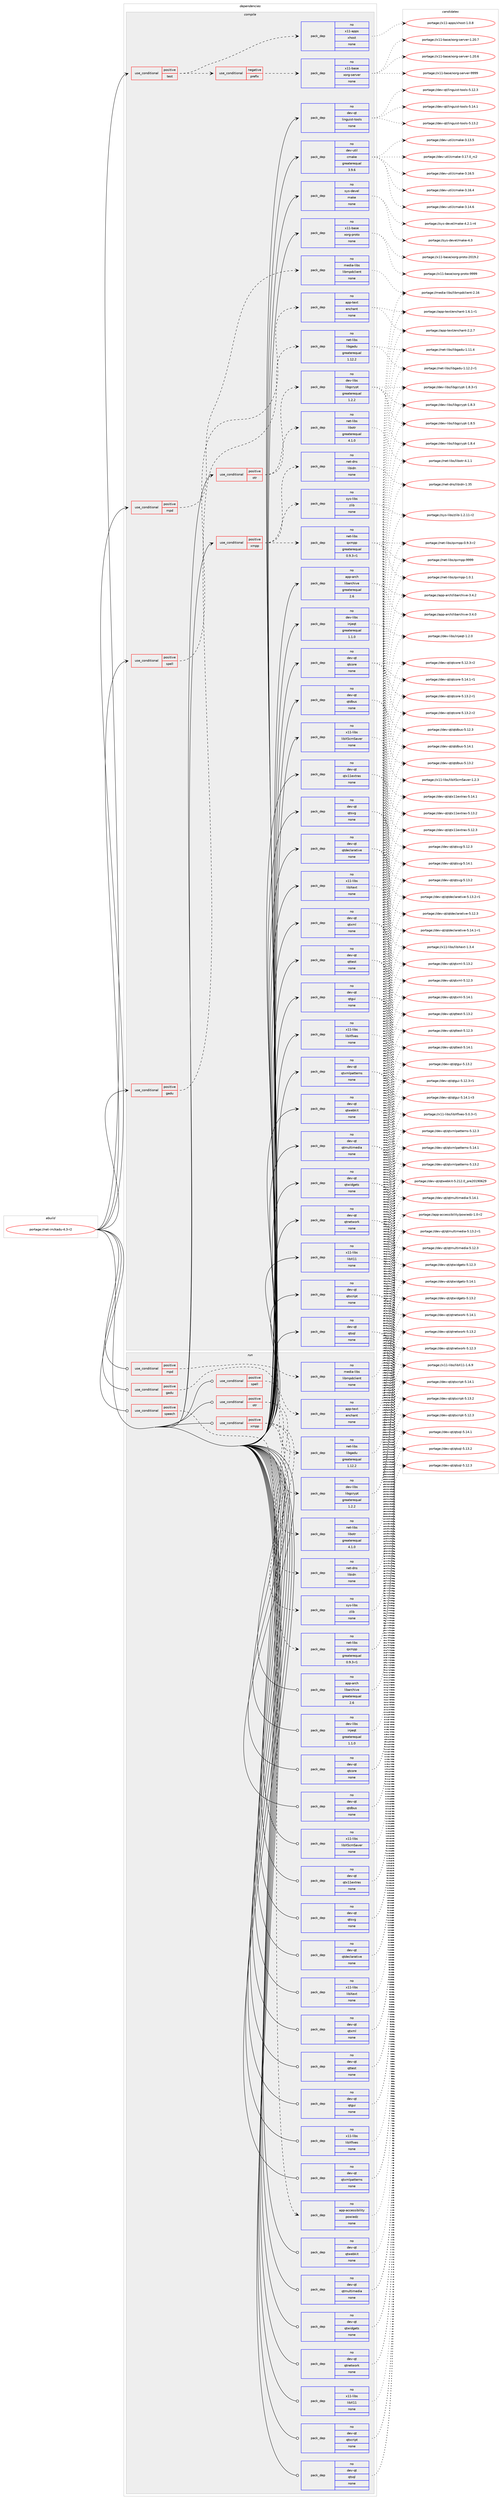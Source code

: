 digraph prolog {

# *************
# Graph options
# *************

newrank=true;
concentrate=true;
compound=true;
graph [rankdir=LR,fontname=Helvetica,fontsize=10,ranksep=1.5];#, ranksep=2.5, nodesep=0.2];
edge  [arrowhead=vee];
node  [fontname=Helvetica,fontsize=10];

# **********
# The ebuild
# **********

subgraph cluster_leftcol {
color=gray;
rank=same;
label=<<i>ebuild</i>>;
id [label="portage://net-im/kadu-4.3-r2", color=red, width=4, href="../net-im/kadu-4.3-r2.svg"];
}

# ****************
# The dependencies
# ****************

subgraph cluster_midcol {
color=gray;
label=<<i>dependencies</i>>;
subgraph cluster_compile {
fillcolor="#eeeeee";
style=filled;
label=<<i>compile</i>>;
subgraph cond12630 {
dependency62796 [label=<<TABLE BORDER="0" CELLBORDER="1" CELLSPACING="0" CELLPADDING="4"><TR><TD ROWSPAN="3" CELLPADDING="10">use_conditional</TD></TR><TR><TD>positive</TD></TR><TR><TD>gadu</TD></TR></TABLE>>, shape=none, color=red];
subgraph pack48950 {
dependency62797 [label=<<TABLE BORDER="0" CELLBORDER="1" CELLSPACING="0" CELLPADDING="4" WIDTH="220"><TR><TD ROWSPAN="6" CELLPADDING="30">pack_dep</TD></TR><TR><TD WIDTH="110">no</TD></TR><TR><TD>net-libs</TD></TR><TR><TD>libgadu</TD></TR><TR><TD>greaterequal</TD></TR><TR><TD>1.12.2</TD></TR></TABLE>>, shape=none, color=blue];
}
dependency62796:e -> dependency62797:w [weight=20,style="dashed",arrowhead="vee"];
}
id:e -> dependency62796:w [weight=20,style="solid",arrowhead="vee"];
subgraph cond12631 {
dependency62798 [label=<<TABLE BORDER="0" CELLBORDER="1" CELLSPACING="0" CELLPADDING="4"><TR><TD ROWSPAN="3" CELLPADDING="10">use_conditional</TD></TR><TR><TD>positive</TD></TR><TR><TD>mpd</TD></TR></TABLE>>, shape=none, color=red];
subgraph pack48951 {
dependency62799 [label=<<TABLE BORDER="0" CELLBORDER="1" CELLSPACING="0" CELLPADDING="4" WIDTH="220"><TR><TD ROWSPAN="6" CELLPADDING="30">pack_dep</TD></TR><TR><TD WIDTH="110">no</TD></TR><TR><TD>media-libs</TD></TR><TR><TD>libmpdclient</TD></TR><TR><TD>none</TD></TR><TR><TD></TD></TR></TABLE>>, shape=none, color=blue];
}
dependency62798:e -> dependency62799:w [weight=20,style="dashed",arrowhead="vee"];
}
id:e -> dependency62798:w [weight=20,style="solid",arrowhead="vee"];
subgraph cond12632 {
dependency62800 [label=<<TABLE BORDER="0" CELLBORDER="1" CELLSPACING="0" CELLPADDING="4"><TR><TD ROWSPAN="3" CELLPADDING="10">use_conditional</TD></TR><TR><TD>positive</TD></TR><TR><TD>otr</TD></TR></TABLE>>, shape=none, color=red];
subgraph pack48952 {
dependency62801 [label=<<TABLE BORDER="0" CELLBORDER="1" CELLSPACING="0" CELLPADDING="4" WIDTH="220"><TR><TD ROWSPAN="6" CELLPADDING="30">pack_dep</TD></TR><TR><TD WIDTH="110">no</TD></TR><TR><TD>dev-libs</TD></TR><TR><TD>libgcrypt</TD></TR><TR><TD>greaterequal</TD></TR><TR><TD>1.2.2</TD></TR></TABLE>>, shape=none, color=blue];
}
dependency62800:e -> dependency62801:w [weight=20,style="dashed",arrowhead="vee"];
subgraph pack48953 {
dependency62802 [label=<<TABLE BORDER="0" CELLBORDER="1" CELLSPACING="0" CELLPADDING="4" WIDTH="220"><TR><TD ROWSPAN="6" CELLPADDING="30">pack_dep</TD></TR><TR><TD WIDTH="110">no</TD></TR><TR><TD>net-libs</TD></TR><TR><TD>libotr</TD></TR><TR><TD>greaterequal</TD></TR><TR><TD>4.1.0</TD></TR></TABLE>>, shape=none, color=blue];
}
dependency62800:e -> dependency62802:w [weight=20,style="dashed",arrowhead="vee"];
}
id:e -> dependency62800:w [weight=20,style="solid",arrowhead="vee"];
subgraph cond12633 {
dependency62803 [label=<<TABLE BORDER="0" CELLBORDER="1" CELLSPACING="0" CELLPADDING="4"><TR><TD ROWSPAN="3" CELLPADDING="10">use_conditional</TD></TR><TR><TD>positive</TD></TR><TR><TD>spell</TD></TR></TABLE>>, shape=none, color=red];
subgraph pack48954 {
dependency62804 [label=<<TABLE BORDER="0" CELLBORDER="1" CELLSPACING="0" CELLPADDING="4" WIDTH="220"><TR><TD ROWSPAN="6" CELLPADDING="30">pack_dep</TD></TR><TR><TD WIDTH="110">no</TD></TR><TR><TD>app-text</TD></TR><TR><TD>enchant</TD></TR><TR><TD>none</TD></TR><TR><TD></TD></TR></TABLE>>, shape=none, color=blue];
}
dependency62803:e -> dependency62804:w [weight=20,style="dashed",arrowhead="vee"];
}
id:e -> dependency62803:w [weight=20,style="solid",arrowhead="vee"];
subgraph cond12634 {
dependency62805 [label=<<TABLE BORDER="0" CELLBORDER="1" CELLSPACING="0" CELLPADDING="4"><TR><TD ROWSPAN="3" CELLPADDING="10">use_conditional</TD></TR><TR><TD>positive</TD></TR><TR><TD>test</TD></TR></TABLE>>, shape=none, color=red];
subgraph cond12635 {
dependency62806 [label=<<TABLE BORDER="0" CELLBORDER="1" CELLSPACING="0" CELLPADDING="4"><TR><TD ROWSPAN="3" CELLPADDING="10">use_conditional</TD></TR><TR><TD>negative</TD></TR><TR><TD>prefix</TD></TR></TABLE>>, shape=none, color=red];
subgraph pack48955 {
dependency62807 [label=<<TABLE BORDER="0" CELLBORDER="1" CELLSPACING="0" CELLPADDING="4" WIDTH="220"><TR><TD ROWSPAN="6" CELLPADDING="30">pack_dep</TD></TR><TR><TD WIDTH="110">no</TD></TR><TR><TD>x11-base</TD></TR><TR><TD>xorg-server</TD></TR><TR><TD>none</TD></TR><TR><TD></TD></TR></TABLE>>, shape=none, color=blue];
}
dependency62806:e -> dependency62807:w [weight=20,style="dashed",arrowhead="vee"];
}
dependency62805:e -> dependency62806:w [weight=20,style="dashed",arrowhead="vee"];
subgraph pack48956 {
dependency62808 [label=<<TABLE BORDER="0" CELLBORDER="1" CELLSPACING="0" CELLPADDING="4" WIDTH="220"><TR><TD ROWSPAN="6" CELLPADDING="30">pack_dep</TD></TR><TR><TD WIDTH="110">no</TD></TR><TR><TD>x11-apps</TD></TR><TR><TD>xhost</TD></TR><TR><TD>none</TD></TR><TR><TD></TD></TR></TABLE>>, shape=none, color=blue];
}
dependency62805:e -> dependency62808:w [weight=20,style="dashed",arrowhead="vee"];
}
id:e -> dependency62805:w [weight=20,style="solid",arrowhead="vee"];
subgraph cond12636 {
dependency62809 [label=<<TABLE BORDER="0" CELLBORDER="1" CELLSPACING="0" CELLPADDING="4"><TR><TD ROWSPAN="3" CELLPADDING="10">use_conditional</TD></TR><TR><TD>positive</TD></TR><TR><TD>xmpp</TD></TR></TABLE>>, shape=none, color=red];
subgraph pack48957 {
dependency62810 [label=<<TABLE BORDER="0" CELLBORDER="1" CELLSPACING="0" CELLPADDING="4" WIDTH="220"><TR><TD ROWSPAN="6" CELLPADDING="30">pack_dep</TD></TR><TR><TD WIDTH="110">no</TD></TR><TR><TD>net-dns</TD></TR><TR><TD>libidn</TD></TR><TR><TD>none</TD></TR><TR><TD></TD></TR></TABLE>>, shape=none, color=blue];
}
dependency62809:e -> dependency62810:w [weight=20,style="dashed",arrowhead="vee"];
subgraph pack48958 {
dependency62811 [label=<<TABLE BORDER="0" CELLBORDER="1" CELLSPACING="0" CELLPADDING="4" WIDTH="220"><TR><TD ROWSPAN="6" CELLPADDING="30">pack_dep</TD></TR><TR><TD WIDTH="110">no</TD></TR><TR><TD>net-libs</TD></TR><TR><TD>qxmpp</TD></TR><TR><TD>greaterequal</TD></TR><TR><TD>0.9.3-r1</TD></TR></TABLE>>, shape=none, color=blue];
}
dependency62809:e -> dependency62811:w [weight=20,style="dashed",arrowhead="vee"];
subgraph pack48959 {
dependency62812 [label=<<TABLE BORDER="0" CELLBORDER="1" CELLSPACING="0" CELLPADDING="4" WIDTH="220"><TR><TD ROWSPAN="6" CELLPADDING="30">pack_dep</TD></TR><TR><TD WIDTH="110">no</TD></TR><TR><TD>sys-libs</TD></TR><TR><TD>zlib</TD></TR><TR><TD>none</TD></TR><TR><TD></TD></TR></TABLE>>, shape=none, color=blue];
}
dependency62809:e -> dependency62812:w [weight=20,style="dashed",arrowhead="vee"];
}
id:e -> dependency62809:w [weight=20,style="solid",arrowhead="vee"];
subgraph pack48960 {
dependency62813 [label=<<TABLE BORDER="0" CELLBORDER="1" CELLSPACING="0" CELLPADDING="4" WIDTH="220"><TR><TD ROWSPAN="6" CELLPADDING="30">pack_dep</TD></TR><TR><TD WIDTH="110">no</TD></TR><TR><TD>app-arch</TD></TR><TR><TD>libarchive</TD></TR><TR><TD>greaterequal</TD></TR><TR><TD>2.6</TD></TR></TABLE>>, shape=none, color=blue];
}
id:e -> dependency62813:w [weight=20,style="solid",arrowhead="vee"];
subgraph pack48961 {
dependency62814 [label=<<TABLE BORDER="0" CELLBORDER="1" CELLSPACING="0" CELLPADDING="4" WIDTH="220"><TR><TD ROWSPAN="6" CELLPADDING="30">pack_dep</TD></TR><TR><TD WIDTH="110">no</TD></TR><TR><TD>dev-libs</TD></TR><TR><TD>injeqt</TD></TR><TR><TD>greaterequal</TD></TR><TR><TD>1.1.0</TD></TR></TABLE>>, shape=none, color=blue];
}
id:e -> dependency62814:w [weight=20,style="solid",arrowhead="vee"];
subgraph pack48962 {
dependency62815 [label=<<TABLE BORDER="0" CELLBORDER="1" CELLSPACING="0" CELLPADDING="4" WIDTH="220"><TR><TD ROWSPAN="6" CELLPADDING="30">pack_dep</TD></TR><TR><TD WIDTH="110">no</TD></TR><TR><TD>dev-qt</TD></TR><TR><TD>linguist-tools</TD></TR><TR><TD>none</TD></TR><TR><TD></TD></TR></TABLE>>, shape=none, color=blue];
}
id:e -> dependency62815:w [weight=20,style="solid",arrowhead="vee"];
subgraph pack48963 {
dependency62816 [label=<<TABLE BORDER="0" CELLBORDER="1" CELLSPACING="0" CELLPADDING="4" WIDTH="220"><TR><TD ROWSPAN="6" CELLPADDING="30">pack_dep</TD></TR><TR><TD WIDTH="110">no</TD></TR><TR><TD>dev-qt</TD></TR><TR><TD>qtcore</TD></TR><TR><TD>none</TD></TR><TR><TD></TD></TR></TABLE>>, shape=none, color=blue];
}
id:e -> dependency62816:w [weight=20,style="solid",arrowhead="vee"];
subgraph pack48964 {
dependency62817 [label=<<TABLE BORDER="0" CELLBORDER="1" CELLSPACING="0" CELLPADDING="4" WIDTH="220"><TR><TD ROWSPAN="6" CELLPADDING="30">pack_dep</TD></TR><TR><TD WIDTH="110">no</TD></TR><TR><TD>dev-qt</TD></TR><TR><TD>qtdbus</TD></TR><TR><TD>none</TD></TR><TR><TD></TD></TR></TABLE>>, shape=none, color=blue];
}
id:e -> dependency62817:w [weight=20,style="solid",arrowhead="vee"];
subgraph pack48965 {
dependency62818 [label=<<TABLE BORDER="0" CELLBORDER="1" CELLSPACING="0" CELLPADDING="4" WIDTH="220"><TR><TD ROWSPAN="6" CELLPADDING="30">pack_dep</TD></TR><TR><TD WIDTH="110">no</TD></TR><TR><TD>dev-qt</TD></TR><TR><TD>qtdeclarative</TD></TR><TR><TD>none</TD></TR><TR><TD></TD></TR></TABLE>>, shape=none, color=blue];
}
id:e -> dependency62818:w [weight=20,style="solid",arrowhead="vee"];
subgraph pack48966 {
dependency62819 [label=<<TABLE BORDER="0" CELLBORDER="1" CELLSPACING="0" CELLPADDING="4" WIDTH="220"><TR><TD ROWSPAN="6" CELLPADDING="30">pack_dep</TD></TR><TR><TD WIDTH="110">no</TD></TR><TR><TD>dev-qt</TD></TR><TR><TD>qtgui</TD></TR><TR><TD>none</TD></TR><TR><TD></TD></TR></TABLE>>, shape=none, color=blue];
}
id:e -> dependency62819:w [weight=20,style="solid",arrowhead="vee"];
subgraph pack48967 {
dependency62820 [label=<<TABLE BORDER="0" CELLBORDER="1" CELLSPACING="0" CELLPADDING="4" WIDTH="220"><TR><TD ROWSPAN="6" CELLPADDING="30">pack_dep</TD></TR><TR><TD WIDTH="110">no</TD></TR><TR><TD>dev-qt</TD></TR><TR><TD>qtmultimedia</TD></TR><TR><TD>none</TD></TR><TR><TD></TD></TR></TABLE>>, shape=none, color=blue];
}
id:e -> dependency62820:w [weight=20,style="solid",arrowhead="vee"];
subgraph pack48968 {
dependency62821 [label=<<TABLE BORDER="0" CELLBORDER="1" CELLSPACING="0" CELLPADDING="4" WIDTH="220"><TR><TD ROWSPAN="6" CELLPADDING="30">pack_dep</TD></TR><TR><TD WIDTH="110">no</TD></TR><TR><TD>dev-qt</TD></TR><TR><TD>qtnetwork</TD></TR><TR><TD>none</TD></TR><TR><TD></TD></TR></TABLE>>, shape=none, color=blue];
}
id:e -> dependency62821:w [weight=20,style="solid",arrowhead="vee"];
subgraph pack48969 {
dependency62822 [label=<<TABLE BORDER="0" CELLBORDER="1" CELLSPACING="0" CELLPADDING="4" WIDTH="220"><TR><TD ROWSPAN="6" CELLPADDING="30">pack_dep</TD></TR><TR><TD WIDTH="110">no</TD></TR><TR><TD>dev-qt</TD></TR><TR><TD>qtscript</TD></TR><TR><TD>none</TD></TR><TR><TD></TD></TR></TABLE>>, shape=none, color=blue];
}
id:e -> dependency62822:w [weight=20,style="solid",arrowhead="vee"];
subgraph pack48970 {
dependency62823 [label=<<TABLE BORDER="0" CELLBORDER="1" CELLSPACING="0" CELLPADDING="4" WIDTH="220"><TR><TD ROWSPAN="6" CELLPADDING="30">pack_dep</TD></TR><TR><TD WIDTH="110">no</TD></TR><TR><TD>dev-qt</TD></TR><TR><TD>qtsql</TD></TR><TR><TD>none</TD></TR><TR><TD></TD></TR></TABLE>>, shape=none, color=blue];
}
id:e -> dependency62823:w [weight=20,style="solid",arrowhead="vee"];
subgraph pack48971 {
dependency62824 [label=<<TABLE BORDER="0" CELLBORDER="1" CELLSPACING="0" CELLPADDING="4" WIDTH="220"><TR><TD ROWSPAN="6" CELLPADDING="30">pack_dep</TD></TR><TR><TD WIDTH="110">no</TD></TR><TR><TD>dev-qt</TD></TR><TR><TD>qtsvg</TD></TR><TR><TD>none</TD></TR><TR><TD></TD></TR></TABLE>>, shape=none, color=blue];
}
id:e -> dependency62824:w [weight=20,style="solid",arrowhead="vee"];
subgraph pack48972 {
dependency62825 [label=<<TABLE BORDER="0" CELLBORDER="1" CELLSPACING="0" CELLPADDING="4" WIDTH="220"><TR><TD ROWSPAN="6" CELLPADDING="30">pack_dep</TD></TR><TR><TD WIDTH="110">no</TD></TR><TR><TD>dev-qt</TD></TR><TR><TD>qttest</TD></TR><TR><TD>none</TD></TR><TR><TD></TD></TR></TABLE>>, shape=none, color=blue];
}
id:e -> dependency62825:w [weight=20,style="solid",arrowhead="vee"];
subgraph pack48973 {
dependency62826 [label=<<TABLE BORDER="0" CELLBORDER="1" CELLSPACING="0" CELLPADDING="4" WIDTH="220"><TR><TD ROWSPAN="6" CELLPADDING="30">pack_dep</TD></TR><TR><TD WIDTH="110">no</TD></TR><TR><TD>dev-qt</TD></TR><TR><TD>qtwebkit</TD></TR><TR><TD>none</TD></TR><TR><TD></TD></TR></TABLE>>, shape=none, color=blue];
}
id:e -> dependency62826:w [weight=20,style="solid",arrowhead="vee"];
subgraph pack48974 {
dependency62827 [label=<<TABLE BORDER="0" CELLBORDER="1" CELLSPACING="0" CELLPADDING="4" WIDTH="220"><TR><TD ROWSPAN="6" CELLPADDING="30">pack_dep</TD></TR><TR><TD WIDTH="110">no</TD></TR><TR><TD>dev-qt</TD></TR><TR><TD>qtwidgets</TD></TR><TR><TD>none</TD></TR><TR><TD></TD></TR></TABLE>>, shape=none, color=blue];
}
id:e -> dependency62827:w [weight=20,style="solid",arrowhead="vee"];
subgraph pack48975 {
dependency62828 [label=<<TABLE BORDER="0" CELLBORDER="1" CELLSPACING="0" CELLPADDING="4" WIDTH="220"><TR><TD ROWSPAN="6" CELLPADDING="30">pack_dep</TD></TR><TR><TD WIDTH="110">no</TD></TR><TR><TD>dev-qt</TD></TR><TR><TD>qtx11extras</TD></TR><TR><TD>none</TD></TR><TR><TD></TD></TR></TABLE>>, shape=none, color=blue];
}
id:e -> dependency62828:w [weight=20,style="solid",arrowhead="vee"];
subgraph pack48976 {
dependency62829 [label=<<TABLE BORDER="0" CELLBORDER="1" CELLSPACING="0" CELLPADDING="4" WIDTH="220"><TR><TD ROWSPAN="6" CELLPADDING="30">pack_dep</TD></TR><TR><TD WIDTH="110">no</TD></TR><TR><TD>dev-qt</TD></TR><TR><TD>qtxml</TD></TR><TR><TD>none</TD></TR><TR><TD></TD></TR></TABLE>>, shape=none, color=blue];
}
id:e -> dependency62829:w [weight=20,style="solid",arrowhead="vee"];
subgraph pack48977 {
dependency62830 [label=<<TABLE BORDER="0" CELLBORDER="1" CELLSPACING="0" CELLPADDING="4" WIDTH="220"><TR><TD ROWSPAN="6" CELLPADDING="30">pack_dep</TD></TR><TR><TD WIDTH="110">no</TD></TR><TR><TD>dev-qt</TD></TR><TR><TD>qtxmlpatterns</TD></TR><TR><TD>none</TD></TR><TR><TD></TD></TR></TABLE>>, shape=none, color=blue];
}
id:e -> dependency62830:w [weight=20,style="solid",arrowhead="vee"];
subgraph pack48978 {
dependency62831 [label=<<TABLE BORDER="0" CELLBORDER="1" CELLSPACING="0" CELLPADDING="4" WIDTH="220"><TR><TD ROWSPAN="6" CELLPADDING="30">pack_dep</TD></TR><TR><TD WIDTH="110">no</TD></TR><TR><TD>dev-util</TD></TR><TR><TD>cmake</TD></TR><TR><TD>greaterequal</TD></TR><TR><TD>3.9.6</TD></TR></TABLE>>, shape=none, color=blue];
}
id:e -> dependency62831:w [weight=20,style="solid",arrowhead="vee"];
subgraph pack48979 {
dependency62832 [label=<<TABLE BORDER="0" CELLBORDER="1" CELLSPACING="0" CELLPADDING="4" WIDTH="220"><TR><TD ROWSPAN="6" CELLPADDING="30">pack_dep</TD></TR><TR><TD WIDTH="110">no</TD></TR><TR><TD>sys-devel</TD></TR><TR><TD>make</TD></TR><TR><TD>none</TD></TR><TR><TD></TD></TR></TABLE>>, shape=none, color=blue];
}
id:e -> dependency62832:w [weight=20,style="solid",arrowhead="vee"];
subgraph pack48980 {
dependency62833 [label=<<TABLE BORDER="0" CELLBORDER="1" CELLSPACING="0" CELLPADDING="4" WIDTH="220"><TR><TD ROWSPAN="6" CELLPADDING="30">pack_dep</TD></TR><TR><TD WIDTH="110">no</TD></TR><TR><TD>x11-base</TD></TR><TR><TD>xorg-proto</TD></TR><TR><TD>none</TD></TR><TR><TD></TD></TR></TABLE>>, shape=none, color=blue];
}
id:e -> dependency62833:w [weight=20,style="solid",arrowhead="vee"];
subgraph pack48981 {
dependency62834 [label=<<TABLE BORDER="0" CELLBORDER="1" CELLSPACING="0" CELLPADDING="4" WIDTH="220"><TR><TD ROWSPAN="6" CELLPADDING="30">pack_dep</TD></TR><TR><TD WIDTH="110">no</TD></TR><TR><TD>x11-libs</TD></TR><TR><TD>libX11</TD></TR><TR><TD>none</TD></TR><TR><TD></TD></TR></TABLE>>, shape=none, color=blue];
}
id:e -> dependency62834:w [weight=20,style="solid",arrowhead="vee"];
subgraph pack48982 {
dependency62835 [label=<<TABLE BORDER="0" CELLBORDER="1" CELLSPACING="0" CELLPADDING="4" WIDTH="220"><TR><TD ROWSPAN="6" CELLPADDING="30">pack_dep</TD></TR><TR><TD WIDTH="110">no</TD></TR><TR><TD>x11-libs</TD></TR><TR><TD>libXScrnSaver</TD></TR><TR><TD>none</TD></TR><TR><TD></TD></TR></TABLE>>, shape=none, color=blue];
}
id:e -> dependency62835:w [weight=20,style="solid",arrowhead="vee"];
subgraph pack48983 {
dependency62836 [label=<<TABLE BORDER="0" CELLBORDER="1" CELLSPACING="0" CELLPADDING="4" WIDTH="220"><TR><TD ROWSPAN="6" CELLPADDING="30">pack_dep</TD></TR><TR><TD WIDTH="110">no</TD></TR><TR><TD>x11-libs</TD></TR><TR><TD>libXext</TD></TR><TR><TD>none</TD></TR><TR><TD></TD></TR></TABLE>>, shape=none, color=blue];
}
id:e -> dependency62836:w [weight=20,style="solid",arrowhead="vee"];
subgraph pack48984 {
dependency62837 [label=<<TABLE BORDER="0" CELLBORDER="1" CELLSPACING="0" CELLPADDING="4" WIDTH="220"><TR><TD ROWSPAN="6" CELLPADDING="30">pack_dep</TD></TR><TR><TD WIDTH="110">no</TD></TR><TR><TD>x11-libs</TD></TR><TR><TD>libXfixes</TD></TR><TR><TD>none</TD></TR><TR><TD></TD></TR></TABLE>>, shape=none, color=blue];
}
id:e -> dependency62837:w [weight=20,style="solid",arrowhead="vee"];
}
subgraph cluster_compileandrun {
fillcolor="#eeeeee";
style=filled;
label=<<i>compile and run</i>>;
}
subgraph cluster_run {
fillcolor="#eeeeee";
style=filled;
label=<<i>run</i>>;
subgraph cond12637 {
dependency62838 [label=<<TABLE BORDER="0" CELLBORDER="1" CELLSPACING="0" CELLPADDING="4"><TR><TD ROWSPAN="3" CELLPADDING="10">use_conditional</TD></TR><TR><TD>positive</TD></TR><TR><TD>gadu</TD></TR></TABLE>>, shape=none, color=red];
subgraph pack48985 {
dependency62839 [label=<<TABLE BORDER="0" CELLBORDER="1" CELLSPACING="0" CELLPADDING="4" WIDTH="220"><TR><TD ROWSPAN="6" CELLPADDING="30">pack_dep</TD></TR><TR><TD WIDTH="110">no</TD></TR><TR><TD>net-libs</TD></TR><TR><TD>libgadu</TD></TR><TR><TD>greaterequal</TD></TR><TR><TD>1.12.2</TD></TR></TABLE>>, shape=none, color=blue];
}
dependency62838:e -> dependency62839:w [weight=20,style="dashed",arrowhead="vee"];
}
id:e -> dependency62838:w [weight=20,style="solid",arrowhead="odot"];
subgraph cond12638 {
dependency62840 [label=<<TABLE BORDER="0" CELLBORDER="1" CELLSPACING="0" CELLPADDING="4"><TR><TD ROWSPAN="3" CELLPADDING="10">use_conditional</TD></TR><TR><TD>positive</TD></TR><TR><TD>mpd</TD></TR></TABLE>>, shape=none, color=red];
subgraph pack48986 {
dependency62841 [label=<<TABLE BORDER="0" CELLBORDER="1" CELLSPACING="0" CELLPADDING="4" WIDTH="220"><TR><TD ROWSPAN="6" CELLPADDING="30">pack_dep</TD></TR><TR><TD WIDTH="110">no</TD></TR><TR><TD>media-libs</TD></TR><TR><TD>libmpdclient</TD></TR><TR><TD>none</TD></TR><TR><TD></TD></TR></TABLE>>, shape=none, color=blue];
}
dependency62840:e -> dependency62841:w [weight=20,style="dashed",arrowhead="vee"];
}
id:e -> dependency62840:w [weight=20,style="solid",arrowhead="odot"];
subgraph cond12639 {
dependency62842 [label=<<TABLE BORDER="0" CELLBORDER="1" CELLSPACING="0" CELLPADDING="4"><TR><TD ROWSPAN="3" CELLPADDING="10">use_conditional</TD></TR><TR><TD>positive</TD></TR><TR><TD>otr</TD></TR></TABLE>>, shape=none, color=red];
subgraph pack48987 {
dependency62843 [label=<<TABLE BORDER="0" CELLBORDER="1" CELLSPACING="0" CELLPADDING="4" WIDTH="220"><TR><TD ROWSPAN="6" CELLPADDING="30">pack_dep</TD></TR><TR><TD WIDTH="110">no</TD></TR><TR><TD>dev-libs</TD></TR><TR><TD>libgcrypt</TD></TR><TR><TD>greaterequal</TD></TR><TR><TD>1.2.2</TD></TR></TABLE>>, shape=none, color=blue];
}
dependency62842:e -> dependency62843:w [weight=20,style="dashed",arrowhead="vee"];
subgraph pack48988 {
dependency62844 [label=<<TABLE BORDER="0" CELLBORDER="1" CELLSPACING="0" CELLPADDING="4" WIDTH="220"><TR><TD ROWSPAN="6" CELLPADDING="30">pack_dep</TD></TR><TR><TD WIDTH="110">no</TD></TR><TR><TD>net-libs</TD></TR><TR><TD>libotr</TD></TR><TR><TD>greaterequal</TD></TR><TR><TD>4.1.0</TD></TR></TABLE>>, shape=none, color=blue];
}
dependency62842:e -> dependency62844:w [weight=20,style="dashed",arrowhead="vee"];
}
id:e -> dependency62842:w [weight=20,style="solid",arrowhead="odot"];
subgraph cond12640 {
dependency62845 [label=<<TABLE BORDER="0" CELLBORDER="1" CELLSPACING="0" CELLPADDING="4"><TR><TD ROWSPAN="3" CELLPADDING="10">use_conditional</TD></TR><TR><TD>positive</TD></TR><TR><TD>speech</TD></TR></TABLE>>, shape=none, color=red];
subgraph pack48989 {
dependency62846 [label=<<TABLE BORDER="0" CELLBORDER="1" CELLSPACING="0" CELLPADDING="4" WIDTH="220"><TR><TD ROWSPAN="6" CELLPADDING="30">pack_dep</TD></TR><TR><TD WIDTH="110">no</TD></TR><TR><TD>app-accessibility</TD></TR><TR><TD>powiedz</TD></TR><TR><TD>none</TD></TR><TR><TD></TD></TR></TABLE>>, shape=none, color=blue];
}
dependency62845:e -> dependency62846:w [weight=20,style="dashed",arrowhead="vee"];
}
id:e -> dependency62845:w [weight=20,style="solid",arrowhead="odot"];
subgraph cond12641 {
dependency62847 [label=<<TABLE BORDER="0" CELLBORDER="1" CELLSPACING="0" CELLPADDING="4"><TR><TD ROWSPAN="3" CELLPADDING="10">use_conditional</TD></TR><TR><TD>positive</TD></TR><TR><TD>spell</TD></TR></TABLE>>, shape=none, color=red];
subgraph pack48990 {
dependency62848 [label=<<TABLE BORDER="0" CELLBORDER="1" CELLSPACING="0" CELLPADDING="4" WIDTH="220"><TR><TD ROWSPAN="6" CELLPADDING="30">pack_dep</TD></TR><TR><TD WIDTH="110">no</TD></TR><TR><TD>app-text</TD></TR><TR><TD>enchant</TD></TR><TR><TD>none</TD></TR><TR><TD></TD></TR></TABLE>>, shape=none, color=blue];
}
dependency62847:e -> dependency62848:w [weight=20,style="dashed",arrowhead="vee"];
}
id:e -> dependency62847:w [weight=20,style="solid",arrowhead="odot"];
subgraph cond12642 {
dependency62849 [label=<<TABLE BORDER="0" CELLBORDER="1" CELLSPACING="0" CELLPADDING="4"><TR><TD ROWSPAN="3" CELLPADDING="10">use_conditional</TD></TR><TR><TD>positive</TD></TR><TR><TD>xmpp</TD></TR></TABLE>>, shape=none, color=red];
subgraph pack48991 {
dependency62850 [label=<<TABLE BORDER="0" CELLBORDER="1" CELLSPACING="0" CELLPADDING="4" WIDTH="220"><TR><TD ROWSPAN="6" CELLPADDING="30">pack_dep</TD></TR><TR><TD WIDTH="110">no</TD></TR><TR><TD>net-dns</TD></TR><TR><TD>libidn</TD></TR><TR><TD>none</TD></TR><TR><TD></TD></TR></TABLE>>, shape=none, color=blue];
}
dependency62849:e -> dependency62850:w [weight=20,style="dashed",arrowhead="vee"];
subgraph pack48992 {
dependency62851 [label=<<TABLE BORDER="0" CELLBORDER="1" CELLSPACING="0" CELLPADDING="4" WIDTH="220"><TR><TD ROWSPAN="6" CELLPADDING="30">pack_dep</TD></TR><TR><TD WIDTH="110">no</TD></TR><TR><TD>net-libs</TD></TR><TR><TD>qxmpp</TD></TR><TR><TD>greaterequal</TD></TR><TR><TD>0.9.3-r1</TD></TR></TABLE>>, shape=none, color=blue];
}
dependency62849:e -> dependency62851:w [weight=20,style="dashed",arrowhead="vee"];
subgraph pack48993 {
dependency62852 [label=<<TABLE BORDER="0" CELLBORDER="1" CELLSPACING="0" CELLPADDING="4" WIDTH="220"><TR><TD ROWSPAN="6" CELLPADDING="30">pack_dep</TD></TR><TR><TD WIDTH="110">no</TD></TR><TR><TD>sys-libs</TD></TR><TR><TD>zlib</TD></TR><TR><TD>none</TD></TR><TR><TD></TD></TR></TABLE>>, shape=none, color=blue];
}
dependency62849:e -> dependency62852:w [weight=20,style="dashed",arrowhead="vee"];
}
id:e -> dependency62849:w [weight=20,style="solid",arrowhead="odot"];
subgraph pack48994 {
dependency62853 [label=<<TABLE BORDER="0" CELLBORDER="1" CELLSPACING="0" CELLPADDING="4" WIDTH="220"><TR><TD ROWSPAN="6" CELLPADDING="30">pack_dep</TD></TR><TR><TD WIDTH="110">no</TD></TR><TR><TD>app-arch</TD></TR><TR><TD>libarchive</TD></TR><TR><TD>greaterequal</TD></TR><TR><TD>2.6</TD></TR></TABLE>>, shape=none, color=blue];
}
id:e -> dependency62853:w [weight=20,style="solid",arrowhead="odot"];
subgraph pack48995 {
dependency62854 [label=<<TABLE BORDER="0" CELLBORDER="1" CELLSPACING="0" CELLPADDING="4" WIDTH="220"><TR><TD ROWSPAN="6" CELLPADDING="30">pack_dep</TD></TR><TR><TD WIDTH="110">no</TD></TR><TR><TD>dev-libs</TD></TR><TR><TD>injeqt</TD></TR><TR><TD>greaterequal</TD></TR><TR><TD>1.1.0</TD></TR></TABLE>>, shape=none, color=blue];
}
id:e -> dependency62854:w [weight=20,style="solid",arrowhead="odot"];
subgraph pack48996 {
dependency62855 [label=<<TABLE BORDER="0" CELLBORDER="1" CELLSPACING="0" CELLPADDING="4" WIDTH="220"><TR><TD ROWSPAN="6" CELLPADDING="30">pack_dep</TD></TR><TR><TD WIDTH="110">no</TD></TR><TR><TD>dev-qt</TD></TR><TR><TD>qtcore</TD></TR><TR><TD>none</TD></TR><TR><TD></TD></TR></TABLE>>, shape=none, color=blue];
}
id:e -> dependency62855:w [weight=20,style="solid",arrowhead="odot"];
subgraph pack48997 {
dependency62856 [label=<<TABLE BORDER="0" CELLBORDER="1" CELLSPACING="0" CELLPADDING="4" WIDTH="220"><TR><TD ROWSPAN="6" CELLPADDING="30">pack_dep</TD></TR><TR><TD WIDTH="110">no</TD></TR><TR><TD>dev-qt</TD></TR><TR><TD>qtdbus</TD></TR><TR><TD>none</TD></TR><TR><TD></TD></TR></TABLE>>, shape=none, color=blue];
}
id:e -> dependency62856:w [weight=20,style="solid",arrowhead="odot"];
subgraph pack48998 {
dependency62857 [label=<<TABLE BORDER="0" CELLBORDER="1" CELLSPACING="0" CELLPADDING="4" WIDTH="220"><TR><TD ROWSPAN="6" CELLPADDING="30">pack_dep</TD></TR><TR><TD WIDTH="110">no</TD></TR><TR><TD>dev-qt</TD></TR><TR><TD>qtdeclarative</TD></TR><TR><TD>none</TD></TR><TR><TD></TD></TR></TABLE>>, shape=none, color=blue];
}
id:e -> dependency62857:w [weight=20,style="solid",arrowhead="odot"];
subgraph pack48999 {
dependency62858 [label=<<TABLE BORDER="0" CELLBORDER="1" CELLSPACING="0" CELLPADDING="4" WIDTH="220"><TR><TD ROWSPAN="6" CELLPADDING="30">pack_dep</TD></TR><TR><TD WIDTH="110">no</TD></TR><TR><TD>dev-qt</TD></TR><TR><TD>qtgui</TD></TR><TR><TD>none</TD></TR><TR><TD></TD></TR></TABLE>>, shape=none, color=blue];
}
id:e -> dependency62858:w [weight=20,style="solid",arrowhead="odot"];
subgraph pack49000 {
dependency62859 [label=<<TABLE BORDER="0" CELLBORDER="1" CELLSPACING="0" CELLPADDING="4" WIDTH="220"><TR><TD ROWSPAN="6" CELLPADDING="30">pack_dep</TD></TR><TR><TD WIDTH="110">no</TD></TR><TR><TD>dev-qt</TD></TR><TR><TD>qtmultimedia</TD></TR><TR><TD>none</TD></TR><TR><TD></TD></TR></TABLE>>, shape=none, color=blue];
}
id:e -> dependency62859:w [weight=20,style="solid",arrowhead="odot"];
subgraph pack49001 {
dependency62860 [label=<<TABLE BORDER="0" CELLBORDER="1" CELLSPACING="0" CELLPADDING="4" WIDTH="220"><TR><TD ROWSPAN="6" CELLPADDING="30">pack_dep</TD></TR><TR><TD WIDTH="110">no</TD></TR><TR><TD>dev-qt</TD></TR><TR><TD>qtnetwork</TD></TR><TR><TD>none</TD></TR><TR><TD></TD></TR></TABLE>>, shape=none, color=blue];
}
id:e -> dependency62860:w [weight=20,style="solid",arrowhead="odot"];
subgraph pack49002 {
dependency62861 [label=<<TABLE BORDER="0" CELLBORDER="1" CELLSPACING="0" CELLPADDING="4" WIDTH="220"><TR><TD ROWSPAN="6" CELLPADDING="30">pack_dep</TD></TR><TR><TD WIDTH="110">no</TD></TR><TR><TD>dev-qt</TD></TR><TR><TD>qtscript</TD></TR><TR><TD>none</TD></TR><TR><TD></TD></TR></TABLE>>, shape=none, color=blue];
}
id:e -> dependency62861:w [weight=20,style="solid",arrowhead="odot"];
subgraph pack49003 {
dependency62862 [label=<<TABLE BORDER="0" CELLBORDER="1" CELLSPACING="0" CELLPADDING="4" WIDTH="220"><TR><TD ROWSPAN="6" CELLPADDING="30">pack_dep</TD></TR><TR><TD WIDTH="110">no</TD></TR><TR><TD>dev-qt</TD></TR><TR><TD>qtsql</TD></TR><TR><TD>none</TD></TR><TR><TD></TD></TR></TABLE>>, shape=none, color=blue];
}
id:e -> dependency62862:w [weight=20,style="solid",arrowhead="odot"];
subgraph pack49004 {
dependency62863 [label=<<TABLE BORDER="0" CELLBORDER="1" CELLSPACING="0" CELLPADDING="4" WIDTH="220"><TR><TD ROWSPAN="6" CELLPADDING="30">pack_dep</TD></TR><TR><TD WIDTH="110">no</TD></TR><TR><TD>dev-qt</TD></TR><TR><TD>qtsvg</TD></TR><TR><TD>none</TD></TR><TR><TD></TD></TR></TABLE>>, shape=none, color=blue];
}
id:e -> dependency62863:w [weight=20,style="solid",arrowhead="odot"];
subgraph pack49005 {
dependency62864 [label=<<TABLE BORDER="0" CELLBORDER="1" CELLSPACING="0" CELLPADDING="4" WIDTH="220"><TR><TD ROWSPAN="6" CELLPADDING="30">pack_dep</TD></TR><TR><TD WIDTH="110">no</TD></TR><TR><TD>dev-qt</TD></TR><TR><TD>qttest</TD></TR><TR><TD>none</TD></TR><TR><TD></TD></TR></TABLE>>, shape=none, color=blue];
}
id:e -> dependency62864:w [weight=20,style="solid",arrowhead="odot"];
subgraph pack49006 {
dependency62865 [label=<<TABLE BORDER="0" CELLBORDER="1" CELLSPACING="0" CELLPADDING="4" WIDTH="220"><TR><TD ROWSPAN="6" CELLPADDING="30">pack_dep</TD></TR><TR><TD WIDTH="110">no</TD></TR><TR><TD>dev-qt</TD></TR><TR><TD>qtwebkit</TD></TR><TR><TD>none</TD></TR><TR><TD></TD></TR></TABLE>>, shape=none, color=blue];
}
id:e -> dependency62865:w [weight=20,style="solid",arrowhead="odot"];
subgraph pack49007 {
dependency62866 [label=<<TABLE BORDER="0" CELLBORDER="1" CELLSPACING="0" CELLPADDING="4" WIDTH="220"><TR><TD ROWSPAN="6" CELLPADDING="30">pack_dep</TD></TR><TR><TD WIDTH="110">no</TD></TR><TR><TD>dev-qt</TD></TR><TR><TD>qtwidgets</TD></TR><TR><TD>none</TD></TR><TR><TD></TD></TR></TABLE>>, shape=none, color=blue];
}
id:e -> dependency62866:w [weight=20,style="solid",arrowhead="odot"];
subgraph pack49008 {
dependency62867 [label=<<TABLE BORDER="0" CELLBORDER="1" CELLSPACING="0" CELLPADDING="4" WIDTH="220"><TR><TD ROWSPAN="6" CELLPADDING="30">pack_dep</TD></TR><TR><TD WIDTH="110">no</TD></TR><TR><TD>dev-qt</TD></TR><TR><TD>qtx11extras</TD></TR><TR><TD>none</TD></TR><TR><TD></TD></TR></TABLE>>, shape=none, color=blue];
}
id:e -> dependency62867:w [weight=20,style="solid",arrowhead="odot"];
subgraph pack49009 {
dependency62868 [label=<<TABLE BORDER="0" CELLBORDER="1" CELLSPACING="0" CELLPADDING="4" WIDTH="220"><TR><TD ROWSPAN="6" CELLPADDING="30">pack_dep</TD></TR><TR><TD WIDTH="110">no</TD></TR><TR><TD>dev-qt</TD></TR><TR><TD>qtxml</TD></TR><TR><TD>none</TD></TR><TR><TD></TD></TR></TABLE>>, shape=none, color=blue];
}
id:e -> dependency62868:w [weight=20,style="solid",arrowhead="odot"];
subgraph pack49010 {
dependency62869 [label=<<TABLE BORDER="0" CELLBORDER="1" CELLSPACING="0" CELLPADDING="4" WIDTH="220"><TR><TD ROWSPAN="6" CELLPADDING="30">pack_dep</TD></TR><TR><TD WIDTH="110">no</TD></TR><TR><TD>dev-qt</TD></TR><TR><TD>qtxmlpatterns</TD></TR><TR><TD>none</TD></TR><TR><TD></TD></TR></TABLE>>, shape=none, color=blue];
}
id:e -> dependency62869:w [weight=20,style="solid",arrowhead="odot"];
subgraph pack49011 {
dependency62870 [label=<<TABLE BORDER="0" CELLBORDER="1" CELLSPACING="0" CELLPADDING="4" WIDTH="220"><TR><TD ROWSPAN="6" CELLPADDING="30">pack_dep</TD></TR><TR><TD WIDTH="110">no</TD></TR><TR><TD>x11-libs</TD></TR><TR><TD>libX11</TD></TR><TR><TD>none</TD></TR><TR><TD></TD></TR></TABLE>>, shape=none, color=blue];
}
id:e -> dependency62870:w [weight=20,style="solid",arrowhead="odot"];
subgraph pack49012 {
dependency62871 [label=<<TABLE BORDER="0" CELLBORDER="1" CELLSPACING="0" CELLPADDING="4" WIDTH="220"><TR><TD ROWSPAN="6" CELLPADDING="30">pack_dep</TD></TR><TR><TD WIDTH="110">no</TD></TR><TR><TD>x11-libs</TD></TR><TR><TD>libXScrnSaver</TD></TR><TR><TD>none</TD></TR><TR><TD></TD></TR></TABLE>>, shape=none, color=blue];
}
id:e -> dependency62871:w [weight=20,style="solid",arrowhead="odot"];
subgraph pack49013 {
dependency62872 [label=<<TABLE BORDER="0" CELLBORDER="1" CELLSPACING="0" CELLPADDING="4" WIDTH="220"><TR><TD ROWSPAN="6" CELLPADDING="30">pack_dep</TD></TR><TR><TD WIDTH="110">no</TD></TR><TR><TD>x11-libs</TD></TR><TR><TD>libXext</TD></TR><TR><TD>none</TD></TR><TR><TD></TD></TR></TABLE>>, shape=none, color=blue];
}
id:e -> dependency62872:w [weight=20,style="solid",arrowhead="odot"];
subgraph pack49014 {
dependency62873 [label=<<TABLE BORDER="0" CELLBORDER="1" CELLSPACING="0" CELLPADDING="4" WIDTH="220"><TR><TD ROWSPAN="6" CELLPADDING="30">pack_dep</TD></TR><TR><TD WIDTH="110">no</TD></TR><TR><TD>x11-libs</TD></TR><TR><TD>libXfixes</TD></TR><TR><TD>none</TD></TR><TR><TD></TD></TR></TABLE>>, shape=none, color=blue];
}
id:e -> dependency62873:w [weight=20,style="solid",arrowhead="odot"];
}
}

# **************
# The candidates
# **************

subgraph cluster_choices {
rank=same;
color=gray;
label=<<i>candidates</i>>;

subgraph choice48950 {
color=black;
nodesep=1;
choice1101011164510810598115471081059810397100117454946495046504511449 [label="portage://net-libs/libgadu-1.12.2-r1", color=red, width=4,href="../net-libs/libgadu-1.12.2-r1.svg"];
choice110101116451081059811547108105981039710011745494649494652 [label="portage://net-libs/libgadu-1.11.4", color=red, width=4,href="../net-libs/libgadu-1.11.4.svg"];
dependency62797:e -> choice1101011164510810598115471081059810397100117454946495046504511449:w [style=dotted,weight="100"];
dependency62797:e -> choice110101116451081059811547108105981039710011745494649494652:w [style=dotted,weight="100"];
}
subgraph choice48951 {
color=black;
nodesep=1;
choice1091011001059745108105981154710810598109112100991081051011101164550464954 [label="portage://media-libs/libmpdclient-2.16", color=red, width=4,href="../media-libs/libmpdclient-2.16.svg"];
dependency62799:e -> choice1091011001059745108105981154710810598109112100991081051011101164550464954:w [style=dotted,weight="100"];
}
subgraph choice48952 {
color=black;
nodesep=1;
choice1001011184510810598115471081059810399114121112116454946564653 [label="portage://dev-libs/libgcrypt-1.8.5", color=red, width=4,href="../dev-libs/libgcrypt-1.8.5.svg"];
choice1001011184510810598115471081059810399114121112116454946564652 [label="portage://dev-libs/libgcrypt-1.8.4", color=red, width=4,href="../dev-libs/libgcrypt-1.8.4.svg"];
choice10010111845108105981154710810598103991141211121164549465646514511449 [label="portage://dev-libs/libgcrypt-1.8.3-r1", color=red, width=4,href="../dev-libs/libgcrypt-1.8.3-r1.svg"];
choice1001011184510810598115471081059810399114121112116454946564651 [label="portage://dev-libs/libgcrypt-1.8.3", color=red, width=4,href="../dev-libs/libgcrypt-1.8.3.svg"];
dependency62801:e -> choice1001011184510810598115471081059810399114121112116454946564653:w [style=dotted,weight="100"];
dependency62801:e -> choice1001011184510810598115471081059810399114121112116454946564652:w [style=dotted,weight="100"];
dependency62801:e -> choice10010111845108105981154710810598103991141211121164549465646514511449:w [style=dotted,weight="100"];
dependency62801:e -> choice1001011184510810598115471081059810399114121112116454946564651:w [style=dotted,weight="100"];
}
subgraph choice48953 {
color=black;
nodesep=1;
choice11010111645108105981154710810598111116114455246494649 [label="portage://net-libs/libotr-4.1.1", color=red, width=4,href="../net-libs/libotr-4.1.1.svg"];
dependency62802:e -> choice11010111645108105981154710810598111116114455246494649:w [style=dotted,weight="100"];
}
subgraph choice48954 {
color=black;
nodesep=1;
choice9711211245116101120116471011109910497110116455046504655 [label="portage://app-text/enchant-2.2.7", color=red, width=4,href="../app-text/enchant-2.2.7.svg"];
choice97112112451161011201164710111099104971101164549465446494511449 [label="portage://app-text/enchant-1.6.1-r1", color=red, width=4,href="../app-text/enchant-1.6.1-r1.svg"];
dependency62804:e -> choice9711211245116101120116471011109910497110116455046504655:w [style=dotted,weight="100"];
dependency62804:e -> choice97112112451161011201164710111099104971101164549465446494511449:w [style=dotted,weight="100"];
}
subgraph choice48955 {
color=black;
nodesep=1;
choice120494945989711510147120111114103451151011141181011144557575757 [label="portage://x11-base/xorg-server-9999", color=red, width=4,href="../x11-base/xorg-server-9999.svg"];
choice1204949459897115101471201111141034511510111411810111445494650484655 [label="portage://x11-base/xorg-server-1.20.7", color=red, width=4,href="../x11-base/xorg-server-1.20.7.svg"];
choice1204949459897115101471201111141034511510111411810111445494650484654 [label="portage://x11-base/xorg-server-1.20.6", color=red, width=4,href="../x11-base/xorg-server-1.20.6.svg"];
dependency62807:e -> choice120494945989711510147120111114103451151011141181011144557575757:w [style=dotted,weight="100"];
dependency62807:e -> choice1204949459897115101471201111141034511510111411810111445494650484655:w [style=dotted,weight="100"];
dependency62807:e -> choice1204949459897115101471201111141034511510111411810111445494650484654:w [style=dotted,weight="100"];
}
subgraph choice48956 {
color=black;
nodesep=1;
choice1204949459711211211547120104111115116454946484656 [label="portage://x11-apps/xhost-1.0.8", color=red, width=4,href="../x11-apps/xhost-1.0.8.svg"];
dependency62808:e -> choice1204949459711211211547120104111115116454946484656:w [style=dotted,weight="100"];
}
subgraph choice48957 {
color=black;
nodesep=1;
choice1101011164510011011547108105981051001104549465153 [label="portage://net-dns/libidn-1.35", color=red, width=4,href="../net-dns/libidn-1.35.svg"];
dependency62810:e -> choice1101011164510011011547108105981051001104549465153:w [style=dotted,weight="100"];
}
subgraph choice48958 {
color=black;
nodesep=1;
choice1101011164510810598115471131201091121124557575757 [label="portage://net-libs/qxmpp-9999", color=red, width=4,href="../net-libs/qxmpp-9999.svg"];
choice110101116451081059811547113120109112112454946484649 [label="portage://net-libs/qxmpp-1.0.1", color=red, width=4,href="../net-libs/qxmpp-1.0.1.svg"];
choice1101011164510810598115471131201091121124548465746514511450 [label="portage://net-libs/qxmpp-0.9.3-r2", color=red, width=4,href="../net-libs/qxmpp-0.9.3-r2.svg"];
dependency62811:e -> choice1101011164510810598115471131201091121124557575757:w [style=dotted,weight="100"];
dependency62811:e -> choice110101116451081059811547113120109112112454946484649:w [style=dotted,weight="100"];
dependency62811:e -> choice1101011164510810598115471131201091121124548465746514511450:w [style=dotted,weight="100"];
}
subgraph choice48959 {
color=black;
nodesep=1;
choice11512111545108105981154712210810598454946504649494511450 [label="portage://sys-libs/zlib-1.2.11-r2", color=red, width=4,href="../sys-libs/zlib-1.2.11-r2.svg"];
dependency62812:e -> choice11512111545108105981154712210810598454946504649494511450:w [style=dotted,weight="100"];
}
subgraph choice48960 {
color=black;
nodesep=1;
choice9711211245971149910447108105989711499104105118101455146524650 [label="portage://app-arch/libarchive-3.4.2", color=red, width=4,href="../app-arch/libarchive-3.4.2.svg"];
choice9711211245971149910447108105989711499104105118101455146524648 [label="portage://app-arch/libarchive-3.4.0", color=red, width=4,href="../app-arch/libarchive-3.4.0.svg"];
dependency62813:e -> choice9711211245971149910447108105989711499104105118101455146524650:w [style=dotted,weight="100"];
dependency62813:e -> choice9711211245971149910447108105989711499104105118101455146524648:w [style=dotted,weight="100"];
}
subgraph choice48961 {
color=black;
nodesep=1;
choice100101118451081059811547105110106101113116454946504648 [label="portage://dev-libs/injeqt-1.2.0", color=red, width=4,href="../dev-libs/injeqt-1.2.0.svg"];
dependency62814:e -> choice100101118451081059811547105110106101113116454946504648:w [style=dotted,weight="100"];
}
subgraph choice48962 {
color=black;
nodesep=1;
choice10010111845113116471081051101031171051151164511611111110811545534649524649 [label="portage://dev-qt/linguist-tools-5.14.1", color=red, width=4,href="../dev-qt/linguist-tools-5.14.1.svg"];
choice10010111845113116471081051101031171051151164511611111110811545534649514650 [label="portage://dev-qt/linguist-tools-5.13.2", color=red, width=4,href="../dev-qt/linguist-tools-5.13.2.svg"];
choice10010111845113116471081051101031171051151164511611111110811545534649504651 [label="portage://dev-qt/linguist-tools-5.12.3", color=red, width=4,href="../dev-qt/linguist-tools-5.12.3.svg"];
dependency62815:e -> choice10010111845113116471081051101031171051151164511611111110811545534649524649:w [style=dotted,weight="100"];
dependency62815:e -> choice10010111845113116471081051101031171051151164511611111110811545534649514650:w [style=dotted,weight="100"];
dependency62815:e -> choice10010111845113116471081051101031171051151164511611111110811545534649504651:w [style=dotted,weight="100"];
}
subgraph choice48963 {
color=black;
nodesep=1;
choice100101118451131164711311699111114101455346495246494511449 [label="portage://dev-qt/qtcore-5.14.1-r1", color=red, width=4,href="../dev-qt/qtcore-5.14.1-r1.svg"];
choice100101118451131164711311699111114101455346495146504511450 [label="portage://dev-qt/qtcore-5.13.2-r2", color=red, width=4,href="../dev-qt/qtcore-5.13.2-r2.svg"];
choice100101118451131164711311699111114101455346495146504511449 [label="portage://dev-qt/qtcore-5.13.2-r1", color=red, width=4,href="../dev-qt/qtcore-5.13.2-r1.svg"];
choice100101118451131164711311699111114101455346495046514511450 [label="portage://dev-qt/qtcore-5.12.3-r2", color=red, width=4,href="../dev-qt/qtcore-5.12.3-r2.svg"];
dependency62816:e -> choice100101118451131164711311699111114101455346495246494511449:w [style=dotted,weight="100"];
dependency62816:e -> choice100101118451131164711311699111114101455346495146504511450:w [style=dotted,weight="100"];
dependency62816:e -> choice100101118451131164711311699111114101455346495146504511449:w [style=dotted,weight="100"];
dependency62816:e -> choice100101118451131164711311699111114101455346495046514511450:w [style=dotted,weight="100"];
}
subgraph choice48964 {
color=black;
nodesep=1;
choice10010111845113116471131161009811711545534649524649 [label="portage://dev-qt/qtdbus-5.14.1", color=red, width=4,href="../dev-qt/qtdbus-5.14.1.svg"];
choice10010111845113116471131161009811711545534649514650 [label="portage://dev-qt/qtdbus-5.13.2", color=red, width=4,href="../dev-qt/qtdbus-5.13.2.svg"];
choice10010111845113116471131161009811711545534649504651 [label="portage://dev-qt/qtdbus-5.12.3", color=red, width=4,href="../dev-qt/qtdbus-5.12.3.svg"];
dependency62817:e -> choice10010111845113116471131161009811711545534649524649:w [style=dotted,weight="100"];
dependency62817:e -> choice10010111845113116471131161009811711545534649514650:w [style=dotted,weight="100"];
dependency62817:e -> choice10010111845113116471131161009811711545534649504651:w [style=dotted,weight="100"];
}
subgraph choice48965 {
color=black;
nodesep=1;
choice1001011184511311647113116100101991089711497116105118101455346495246494511449 [label="portage://dev-qt/qtdeclarative-5.14.1-r1", color=red, width=4,href="../dev-qt/qtdeclarative-5.14.1-r1.svg"];
choice1001011184511311647113116100101991089711497116105118101455346495146504511449 [label="portage://dev-qt/qtdeclarative-5.13.2-r1", color=red, width=4,href="../dev-qt/qtdeclarative-5.13.2-r1.svg"];
choice100101118451131164711311610010199108971149711610511810145534649504651 [label="portage://dev-qt/qtdeclarative-5.12.3", color=red, width=4,href="../dev-qt/qtdeclarative-5.12.3.svg"];
dependency62818:e -> choice1001011184511311647113116100101991089711497116105118101455346495246494511449:w [style=dotted,weight="100"];
dependency62818:e -> choice1001011184511311647113116100101991089711497116105118101455346495146504511449:w [style=dotted,weight="100"];
dependency62818:e -> choice100101118451131164711311610010199108971149711610511810145534649504651:w [style=dotted,weight="100"];
}
subgraph choice48966 {
color=black;
nodesep=1;
choice1001011184511311647113116103117105455346495246494511451 [label="portage://dev-qt/qtgui-5.14.1-r3", color=red, width=4,href="../dev-qt/qtgui-5.14.1-r3.svg"];
choice100101118451131164711311610311710545534649514650 [label="portage://dev-qt/qtgui-5.13.2", color=red, width=4,href="../dev-qt/qtgui-5.13.2.svg"];
choice1001011184511311647113116103117105455346495046514511449 [label="portage://dev-qt/qtgui-5.12.3-r1", color=red, width=4,href="../dev-qt/qtgui-5.12.3-r1.svg"];
dependency62819:e -> choice1001011184511311647113116103117105455346495246494511451:w [style=dotted,weight="100"];
dependency62819:e -> choice100101118451131164711311610311710545534649514650:w [style=dotted,weight="100"];
dependency62819:e -> choice1001011184511311647113116103117105455346495046514511449:w [style=dotted,weight="100"];
}
subgraph choice48967 {
color=black;
nodesep=1;
choice10010111845113116471131161091171081161051091011001059745534649524649 [label="portage://dev-qt/qtmultimedia-5.14.1", color=red, width=4,href="../dev-qt/qtmultimedia-5.14.1.svg"];
choice100101118451131164711311610911710811610510910110010597455346495146504511449 [label="portage://dev-qt/qtmultimedia-5.13.2-r1", color=red, width=4,href="../dev-qt/qtmultimedia-5.13.2-r1.svg"];
choice10010111845113116471131161091171081161051091011001059745534649504651 [label="portage://dev-qt/qtmultimedia-5.12.3", color=red, width=4,href="../dev-qt/qtmultimedia-5.12.3.svg"];
dependency62820:e -> choice10010111845113116471131161091171081161051091011001059745534649524649:w [style=dotted,weight="100"];
dependency62820:e -> choice100101118451131164711311610911710811610510910110010597455346495146504511449:w [style=dotted,weight="100"];
dependency62820:e -> choice10010111845113116471131161091171081161051091011001059745534649504651:w [style=dotted,weight="100"];
}
subgraph choice48968 {
color=black;
nodesep=1;
choice100101118451131164711311611010111611911111410745534649524649 [label="portage://dev-qt/qtnetwork-5.14.1", color=red, width=4,href="../dev-qt/qtnetwork-5.14.1.svg"];
choice100101118451131164711311611010111611911111410745534649514650 [label="portage://dev-qt/qtnetwork-5.13.2", color=red, width=4,href="../dev-qt/qtnetwork-5.13.2.svg"];
choice100101118451131164711311611010111611911111410745534649504651 [label="portage://dev-qt/qtnetwork-5.12.3", color=red, width=4,href="../dev-qt/qtnetwork-5.12.3.svg"];
dependency62821:e -> choice100101118451131164711311611010111611911111410745534649524649:w [style=dotted,weight="100"];
dependency62821:e -> choice100101118451131164711311611010111611911111410745534649514650:w [style=dotted,weight="100"];
dependency62821:e -> choice100101118451131164711311611010111611911111410745534649504651:w [style=dotted,weight="100"];
}
subgraph choice48969 {
color=black;
nodesep=1;
choice10010111845113116471131161159911410511211645534649524649 [label="portage://dev-qt/qtscript-5.14.1", color=red, width=4,href="../dev-qt/qtscript-5.14.1.svg"];
choice10010111845113116471131161159911410511211645534649514650 [label="portage://dev-qt/qtscript-5.13.2", color=red, width=4,href="../dev-qt/qtscript-5.13.2.svg"];
choice10010111845113116471131161159911410511211645534649504651 [label="portage://dev-qt/qtscript-5.12.3", color=red, width=4,href="../dev-qt/qtscript-5.12.3.svg"];
dependency62822:e -> choice10010111845113116471131161159911410511211645534649524649:w [style=dotted,weight="100"];
dependency62822:e -> choice10010111845113116471131161159911410511211645534649514650:w [style=dotted,weight="100"];
dependency62822:e -> choice10010111845113116471131161159911410511211645534649504651:w [style=dotted,weight="100"];
}
subgraph choice48970 {
color=black;
nodesep=1;
choice100101118451131164711311611511310845534649524649 [label="portage://dev-qt/qtsql-5.14.1", color=red, width=4,href="../dev-qt/qtsql-5.14.1.svg"];
choice100101118451131164711311611511310845534649514650 [label="portage://dev-qt/qtsql-5.13.2", color=red, width=4,href="../dev-qt/qtsql-5.13.2.svg"];
choice100101118451131164711311611511310845534649504651 [label="portage://dev-qt/qtsql-5.12.3", color=red, width=4,href="../dev-qt/qtsql-5.12.3.svg"];
dependency62823:e -> choice100101118451131164711311611511310845534649524649:w [style=dotted,weight="100"];
dependency62823:e -> choice100101118451131164711311611511310845534649514650:w [style=dotted,weight="100"];
dependency62823:e -> choice100101118451131164711311611511310845534649504651:w [style=dotted,weight="100"];
}
subgraph choice48971 {
color=black;
nodesep=1;
choice100101118451131164711311611511810345534649524649 [label="portage://dev-qt/qtsvg-5.14.1", color=red, width=4,href="../dev-qt/qtsvg-5.14.1.svg"];
choice100101118451131164711311611511810345534649514650 [label="portage://dev-qt/qtsvg-5.13.2", color=red, width=4,href="../dev-qt/qtsvg-5.13.2.svg"];
choice100101118451131164711311611511810345534649504651 [label="portage://dev-qt/qtsvg-5.12.3", color=red, width=4,href="../dev-qt/qtsvg-5.12.3.svg"];
dependency62824:e -> choice100101118451131164711311611511810345534649524649:w [style=dotted,weight="100"];
dependency62824:e -> choice100101118451131164711311611511810345534649514650:w [style=dotted,weight="100"];
dependency62824:e -> choice100101118451131164711311611511810345534649504651:w [style=dotted,weight="100"];
}
subgraph choice48972 {
color=black;
nodesep=1;
choice100101118451131164711311611610111511645534649524649 [label="portage://dev-qt/qttest-5.14.1", color=red, width=4,href="../dev-qt/qttest-5.14.1.svg"];
choice100101118451131164711311611610111511645534649514650 [label="portage://dev-qt/qttest-5.13.2", color=red, width=4,href="../dev-qt/qttest-5.13.2.svg"];
choice100101118451131164711311611610111511645534649504651 [label="portage://dev-qt/qttest-5.12.3", color=red, width=4,href="../dev-qt/qttest-5.12.3.svg"];
dependency62825:e -> choice100101118451131164711311611610111511645534649524649:w [style=dotted,weight="100"];
dependency62825:e -> choice100101118451131164711311611610111511645534649514650:w [style=dotted,weight="100"];
dependency62825:e -> choice100101118451131164711311611610111511645534649504651:w [style=dotted,weight="100"];
}
subgraph choice48973 {
color=black;
nodesep=1;
choice1001011184511311647113116119101981071051164553465049504648951121141015048495748545057 [label="portage://dev-qt/qtwebkit-5.212.0_pre20190629", color=red, width=4,href="../dev-qt/qtwebkit-5.212.0_pre20190629.svg"];
dependency62826:e -> choice1001011184511311647113116119101981071051164553465049504648951121141015048495748545057:w [style=dotted,weight="100"];
}
subgraph choice48974 {
color=black;
nodesep=1;
choice100101118451131164711311611910510010310111611545534649524649 [label="portage://dev-qt/qtwidgets-5.14.1", color=red, width=4,href="../dev-qt/qtwidgets-5.14.1.svg"];
choice100101118451131164711311611910510010310111611545534649514650 [label="portage://dev-qt/qtwidgets-5.13.2", color=red, width=4,href="../dev-qt/qtwidgets-5.13.2.svg"];
choice100101118451131164711311611910510010310111611545534649504651 [label="portage://dev-qt/qtwidgets-5.12.3", color=red, width=4,href="../dev-qt/qtwidgets-5.12.3.svg"];
dependency62827:e -> choice100101118451131164711311611910510010310111611545534649524649:w [style=dotted,weight="100"];
dependency62827:e -> choice100101118451131164711311611910510010310111611545534649514650:w [style=dotted,weight="100"];
dependency62827:e -> choice100101118451131164711311611910510010310111611545534649504651:w [style=dotted,weight="100"];
}
subgraph choice48975 {
color=black;
nodesep=1;
choice100101118451131164711311612049491011201161149711545534649524649 [label="portage://dev-qt/qtx11extras-5.14.1", color=red, width=4,href="../dev-qt/qtx11extras-5.14.1.svg"];
choice100101118451131164711311612049491011201161149711545534649514650 [label="portage://dev-qt/qtx11extras-5.13.2", color=red, width=4,href="../dev-qt/qtx11extras-5.13.2.svg"];
choice100101118451131164711311612049491011201161149711545534649504651 [label="portage://dev-qt/qtx11extras-5.12.3", color=red, width=4,href="../dev-qt/qtx11extras-5.12.3.svg"];
dependency62828:e -> choice100101118451131164711311612049491011201161149711545534649524649:w [style=dotted,weight="100"];
dependency62828:e -> choice100101118451131164711311612049491011201161149711545534649514650:w [style=dotted,weight="100"];
dependency62828:e -> choice100101118451131164711311612049491011201161149711545534649504651:w [style=dotted,weight="100"];
}
subgraph choice48976 {
color=black;
nodesep=1;
choice100101118451131164711311612010910845534649524649 [label="portage://dev-qt/qtxml-5.14.1", color=red, width=4,href="../dev-qt/qtxml-5.14.1.svg"];
choice100101118451131164711311612010910845534649514650 [label="portage://dev-qt/qtxml-5.13.2", color=red, width=4,href="../dev-qt/qtxml-5.13.2.svg"];
choice100101118451131164711311612010910845534649504651 [label="portage://dev-qt/qtxml-5.12.3", color=red, width=4,href="../dev-qt/qtxml-5.12.3.svg"];
dependency62829:e -> choice100101118451131164711311612010910845534649524649:w [style=dotted,weight="100"];
dependency62829:e -> choice100101118451131164711311612010910845534649514650:w [style=dotted,weight="100"];
dependency62829:e -> choice100101118451131164711311612010910845534649504651:w [style=dotted,weight="100"];
}
subgraph choice48977 {
color=black;
nodesep=1;
choice10010111845113116471131161201091081129711611610111411011545534649524649 [label="portage://dev-qt/qtxmlpatterns-5.14.1", color=red, width=4,href="../dev-qt/qtxmlpatterns-5.14.1.svg"];
choice10010111845113116471131161201091081129711611610111411011545534649514650 [label="portage://dev-qt/qtxmlpatterns-5.13.2", color=red, width=4,href="../dev-qt/qtxmlpatterns-5.13.2.svg"];
choice10010111845113116471131161201091081129711611610111411011545534649504651 [label="portage://dev-qt/qtxmlpatterns-5.12.3", color=red, width=4,href="../dev-qt/qtxmlpatterns-5.12.3.svg"];
dependency62830:e -> choice10010111845113116471131161201091081129711611610111411011545534649524649:w [style=dotted,weight="100"];
dependency62830:e -> choice10010111845113116471131161201091081129711611610111411011545534649514650:w [style=dotted,weight="100"];
dependency62830:e -> choice10010111845113116471131161201091081129711611610111411011545534649504651:w [style=dotted,weight="100"];
}
subgraph choice48978 {
color=black;
nodesep=1;
choice1001011184511711610510847991099710710145514649554648951149950 [label="portage://dev-util/cmake-3.17.0_rc2", color=red, width=4,href="../dev-util/cmake-3.17.0_rc2.svg"];
choice1001011184511711610510847991099710710145514649544653 [label="portage://dev-util/cmake-3.16.5", color=red, width=4,href="../dev-util/cmake-3.16.5.svg"];
choice1001011184511711610510847991099710710145514649544652 [label="portage://dev-util/cmake-3.16.4", color=red, width=4,href="../dev-util/cmake-3.16.4.svg"];
choice1001011184511711610510847991099710710145514649524654 [label="portage://dev-util/cmake-3.14.6", color=red, width=4,href="../dev-util/cmake-3.14.6.svg"];
choice1001011184511711610510847991099710710145514649514653 [label="portage://dev-util/cmake-3.13.5", color=red, width=4,href="../dev-util/cmake-3.13.5.svg"];
dependency62831:e -> choice1001011184511711610510847991099710710145514649554648951149950:w [style=dotted,weight="100"];
dependency62831:e -> choice1001011184511711610510847991099710710145514649544653:w [style=dotted,weight="100"];
dependency62831:e -> choice1001011184511711610510847991099710710145514649544652:w [style=dotted,weight="100"];
dependency62831:e -> choice1001011184511711610510847991099710710145514649524654:w [style=dotted,weight="100"];
dependency62831:e -> choice1001011184511711610510847991099710710145514649514653:w [style=dotted,weight="100"];
}
subgraph choice48979 {
color=black;
nodesep=1;
choice11512111545100101118101108471099710710145524651 [label="portage://sys-devel/make-4.3", color=red, width=4,href="../sys-devel/make-4.3.svg"];
choice1151211154510010111810110847109971071014552465046494511452 [label="portage://sys-devel/make-4.2.1-r4", color=red, width=4,href="../sys-devel/make-4.2.1-r4.svg"];
dependency62832:e -> choice11512111545100101118101108471099710710145524651:w [style=dotted,weight="100"];
dependency62832:e -> choice1151211154510010111810110847109971071014552465046494511452:w [style=dotted,weight="100"];
}
subgraph choice48980 {
color=black;
nodesep=1;
choice120494945989711510147120111114103451121141111161114557575757 [label="portage://x11-base/xorg-proto-9999", color=red, width=4,href="../x11-base/xorg-proto-9999.svg"];
choice1204949459897115101471201111141034511211411111611145504849574650 [label="portage://x11-base/xorg-proto-2019.2", color=red, width=4,href="../x11-base/xorg-proto-2019.2.svg"];
dependency62833:e -> choice120494945989711510147120111114103451121141111161114557575757:w [style=dotted,weight="100"];
dependency62833:e -> choice1204949459897115101471201111141034511211411111611145504849574650:w [style=dotted,weight="100"];
}
subgraph choice48981 {
color=black;
nodesep=1;
choice120494945108105981154710810598884949454946544657 [label="portage://x11-libs/libX11-1.6.9", color=red, width=4,href="../x11-libs/libX11-1.6.9.svg"];
dependency62834:e -> choice120494945108105981154710810598884949454946544657:w [style=dotted,weight="100"];
}
subgraph choice48982 {
color=black;
nodesep=1;
choice1204949451081059811547108105988883991141108397118101114454946504651 [label="portage://x11-libs/libXScrnSaver-1.2.3", color=red, width=4,href="../x11-libs/libXScrnSaver-1.2.3.svg"];
dependency62835:e -> choice1204949451081059811547108105988883991141108397118101114454946504651:w [style=dotted,weight="100"];
}
subgraph choice48983 {
color=black;
nodesep=1;
choice12049494510810598115471081059888101120116454946514652 [label="portage://x11-libs/libXext-1.3.4", color=red, width=4,href="../x11-libs/libXext-1.3.4.svg"];
dependency62836:e -> choice12049494510810598115471081059888101120116454946514652:w [style=dotted,weight="100"];
}
subgraph choice48984 {
color=black;
nodesep=1;
choice120494945108105981154710810598881021051201011154553464846514511449 [label="portage://x11-libs/libXfixes-5.0.3-r1", color=red, width=4,href="../x11-libs/libXfixes-5.0.3-r1.svg"];
dependency62837:e -> choice120494945108105981154710810598881021051201011154553464846514511449:w [style=dotted,weight="100"];
}
subgraph choice48985 {
color=black;
nodesep=1;
choice1101011164510810598115471081059810397100117454946495046504511449 [label="portage://net-libs/libgadu-1.12.2-r1", color=red, width=4,href="../net-libs/libgadu-1.12.2-r1.svg"];
choice110101116451081059811547108105981039710011745494649494652 [label="portage://net-libs/libgadu-1.11.4", color=red, width=4,href="../net-libs/libgadu-1.11.4.svg"];
dependency62839:e -> choice1101011164510810598115471081059810397100117454946495046504511449:w [style=dotted,weight="100"];
dependency62839:e -> choice110101116451081059811547108105981039710011745494649494652:w [style=dotted,weight="100"];
}
subgraph choice48986 {
color=black;
nodesep=1;
choice1091011001059745108105981154710810598109112100991081051011101164550464954 [label="portage://media-libs/libmpdclient-2.16", color=red, width=4,href="../media-libs/libmpdclient-2.16.svg"];
dependency62841:e -> choice1091011001059745108105981154710810598109112100991081051011101164550464954:w [style=dotted,weight="100"];
}
subgraph choice48987 {
color=black;
nodesep=1;
choice1001011184510810598115471081059810399114121112116454946564653 [label="portage://dev-libs/libgcrypt-1.8.5", color=red, width=4,href="../dev-libs/libgcrypt-1.8.5.svg"];
choice1001011184510810598115471081059810399114121112116454946564652 [label="portage://dev-libs/libgcrypt-1.8.4", color=red, width=4,href="../dev-libs/libgcrypt-1.8.4.svg"];
choice10010111845108105981154710810598103991141211121164549465646514511449 [label="portage://dev-libs/libgcrypt-1.8.3-r1", color=red, width=4,href="../dev-libs/libgcrypt-1.8.3-r1.svg"];
choice1001011184510810598115471081059810399114121112116454946564651 [label="portage://dev-libs/libgcrypt-1.8.3", color=red, width=4,href="../dev-libs/libgcrypt-1.8.3.svg"];
dependency62843:e -> choice1001011184510810598115471081059810399114121112116454946564653:w [style=dotted,weight="100"];
dependency62843:e -> choice1001011184510810598115471081059810399114121112116454946564652:w [style=dotted,weight="100"];
dependency62843:e -> choice10010111845108105981154710810598103991141211121164549465646514511449:w [style=dotted,weight="100"];
dependency62843:e -> choice1001011184510810598115471081059810399114121112116454946564651:w [style=dotted,weight="100"];
}
subgraph choice48988 {
color=black;
nodesep=1;
choice11010111645108105981154710810598111116114455246494649 [label="portage://net-libs/libotr-4.1.1", color=red, width=4,href="../net-libs/libotr-4.1.1.svg"];
dependency62844:e -> choice11010111645108105981154710810598111116114455246494649:w [style=dotted,weight="100"];
}
subgraph choice48989 {
color=black;
nodesep=1;
choice97112112459799991011151151059810510810511612147112111119105101100122454946484511450 [label="portage://app-accessibility/powiedz-1.0-r2", color=red, width=4,href="../app-accessibility/powiedz-1.0-r2.svg"];
dependency62846:e -> choice97112112459799991011151151059810510810511612147112111119105101100122454946484511450:w [style=dotted,weight="100"];
}
subgraph choice48990 {
color=black;
nodesep=1;
choice9711211245116101120116471011109910497110116455046504655 [label="portage://app-text/enchant-2.2.7", color=red, width=4,href="../app-text/enchant-2.2.7.svg"];
choice97112112451161011201164710111099104971101164549465446494511449 [label="portage://app-text/enchant-1.6.1-r1", color=red, width=4,href="../app-text/enchant-1.6.1-r1.svg"];
dependency62848:e -> choice9711211245116101120116471011109910497110116455046504655:w [style=dotted,weight="100"];
dependency62848:e -> choice97112112451161011201164710111099104971101164549465446494511449:w [style=dotted,weight="100"];
}
subgraph choice48991 {
color=black;
nodesep=1;
choice1101011164510011011547108105981051001104549465153 [label="portage://net-dns/libidn-1.35", color=red, width=4,href="../net-dns/libidn-1.35.svg"];
dependency62850:e -> choice1101011164510011011547108105981051001104549465153:w [style=dotted,weight="100"];
}
subgraph choice48992 {
color=black;
nodesep=1;
choice1101011164510810598115471131201091121124557575757 [label="portage://net-libs/qxmpp-9999", color=red, width=4,href="../net-libs/qxmpp-9999.svg"];
choice110101116451081059811547113120109112112454946484649 [label="portage://net-libs/qxmpp-1.0.1", color=red, width=4,href="../net-libs/qxmpp-1.0.1.svg"];
choice1101011164510810598115471131201091121124548465746514511450 [label="portage://net-libs/qxmpp-0.9.3-r2", color=red, width=4,href="../net-libs/qxmpp-0.9.3-r2.svg"];
dependency62851:e -> choice1101011164510810598115471131201091121124557575757:w [style=dotted,weight="100"];
dependency62851:e -> choice110101116451081059811547113120109112112454946484649:w [style=dotted,weight="100"];
dependency62851:e -> choice1101011164510810598115471131201091121124548465746514511450:w [style=dotted,weight="100"];
}
subgraph choice48993 {
color=black;
nodesep=1;
choice11512111545108105981154712210810598454946504649494511450 [label="portage://sys-libs/zlib-1.2.11-r2", color=red, width=4,href="../sys-libs/zlib-1.2.11-r2.svg"];
dependency62852:e -> choice11512111545108105981154712210810598454946504649494511450:w [style=dotted,weight="100"];
}
subgraph choice48994 {
color=black;
nodesep=1;
choice9711211245971149910447108105989711499104105118101455146524650 [label="portage://app-arch/libarchive-3.4.2", color=red, width=4,href="../app-arch/libarchive-3.4.2.svg"];
choice9711211245971149910447108105989711499104105118101455146524648 [label="portage://app-arch/libarchive-3.4.0", color=red, width=4,href="../app-arch/libarchive-3.4.0.svg"];
dependency62853:e -> choice9711211245971149910447108105989711499104105118101455146524650:w [style=dotted,weight="100"];
dependency62853:e -> choice9711211245971149910447108105989711499104105118101455146524648:w [style=dotted,weight="100"];
}
subgraph choice48995 {
color=black;
nodesep=1;
choice100101118451081059811547105110106101113116454946504648 [label="portage://dev-libs/injeqt-1.2.0", color=red, width=4,href="../dev-libs/injeqt-1.2.0.svg"];
dependency62854:e -> choice100101118451081059811547105110106101113116454946504648:w [style=dotted,weight="100"];
}
subgraph choice48996 {
color=black;
nodesep=1;
choice100101118451131164711311699111114101455346495246494511449 [label="portage://dev-qt/qtcore-5.14.1-r1", color=red, width=4,href="../dev-qt/qtcore-5.14.1-r1.svg"];
choice100101118451131164711311699111114101455346495146504511450 [label="portage://dev-qt/qtcore-5.13.2-r2", color=red, width=4,href="../dev-qt/qtcore-5.13.2-r2.svg"];
choice100101118451131164711311699111114101455346495146504511449 [label="portage://dev-qt/qtcore-5.13.2-r1", color=red, width=4,href="../dev-qt/qtcore-5.13.2-r1.svg"];
choice100101118451131164711311699111114101455346495046514511450 [label="portage://dev-qt/qtcore-5.12.3-r2", color=red, width=4,href="../dev-qt/qtcore-5.12.3-r2.svg"];
dependency62855:e -> choice100101118451131164711311699111114101455346495246494511449:w [style=dotted,weight="100"];
dependency62855:e -> choice100101118451131164711311699111114101455346495146504511450:w [style=dotted,weight="100"];
dependency62855:e -> choice100101118451131164711311699111114101455346495146504511449:w [style=dotted,weight="100"];
dependency62855:e -> choice100101118451131164711311699111114101455346495046514511450:w [style=dotted,weight="100"];
}
subgraph choice48997 {
color=black;
nodesep=1;
choice10010111845113116471131161009811711545534649524649 [label="portage://dev-qt/qtdbus-5.14.1", color=red, width=4,href="../dev-qt/qtdbus-5.14.1.svg"];
choice10010111845113116471131161009811711545534649514650 [label="portage://dev-qt/qtdbus-5.13.2", color=red, width=4,href="../dev-qt/qtdbus-5.13.2.svg"];
choice10010111845113116471131161009811711545534649504651 [label="portage://dev-qt/qtdbus-5.12.3", color=red, width=4,href="../dev-qt/qtdbus-5.12.3.svg"];
dependency62856:e -> choice10010111845113116471131161009811711545534649524649:w [style=dotted,weight="100"];
dependency62856:e -> choice10010111845113116471131161009811711545534649514650:w [style=dotted,weight="100"];
dependency62856:e -> choice10010111845113116471131161009811711545534649504651:w [style=dotted,weight="100"];
}
subgraph choice48998 {
color=black;
nodesep=1;
choice1001011184511311647113116100101991089711497116105118101455346495246494511449 [label="portage://dev-qt/qtdeclarative-5.14.1-r1", color=red, width=4,href="../dev-qt/qtdeclarative-5.14.1-r1.svg"];
choice1001011184511311647113116100101991089711497116105118101455346495146504511449 [label="portage://dev-qt/qtdeclarative-5.13.2-r1", color=red, width=4,href="../dev-qt/qtdeclarative-5.13.2-r1.svg"];
choice100101118451131164711311610010199108971149711610511810145534649504651 [label="portage://dev-qt/qtdeclarative-5.12.3", color=red, width=4,href="../dev-qt/qtdeclarative-5.12.3.svg"];
dependency62857:e -> choice1001011184511311647113116100101991089711497116105118101455346495246494511449:w [style=dotted,weight="100"];
dependency62857:e -> choice1001011184511311647113116100101991089711497116105118101455346495146504511449:w [style=dotted,weight="100"];
dependency62857:e -> choice100101118451131164711311610010199108971149711610511810145534649504651:w [style=dotted,weight="100"];
}
subgraph choice48999 {
color=black;
nodesep=1;
choice1001011184511311647113116103117105455346495246494511451 [label="portage://dev-qt/qtgui-5.14.1-r3", color=red, width=4,href="../dev-qt/qtgui-5.14.1-r3.svg"];
choice100101118451131164711311610311710545534649514650 [label="portage://dev-qt/qtgui-5.13.2", color=red, width=4,href="../dev-qt/qtgui-5.13.2.svg"];
choice1001011184511311647113116103117105455346495046514511449 [label="portage://dev-qt/qtgui-5.12.3-r1", color=red, width=4,href="../dev-qt/qtgui-5.12.3-r1.svg"];
dependency62858:e -> choice1001011184511311647113116103117105455346495246494511451:w [style=dotted,weight="100"];
dependency62858:e -> choice100101118451131164711311610311710545534649514650:w [style=dotted,weight="100"];
dependency62858:e -> choice1001011184511311647113116103117105455346495046514511449:w [style=dotted,weight="100"];
}
subgraph choice49000 {
color=black;
nodesep=1;
choice10010111845113116471131161091171081161051091011001059745534649524649 [label="portage://dev-qt/qtmultimedia-5.14.1", color=red, width=4,href="../dev-qt/qtmultimedia-5.14.1.svg"];
choice100101118451131164711311610911710811610510910110010597455346495146504511449 [label="portage://dev-qt/qtmultimedia-5.13.2-r1", color=red, width=4,href="../dev-qt/qtmultimedia-5.13.2-r1.svg"];
choice10010111845113116471131161091171081161051091011001059745534649504651 [label="portage://dev-qt/qtmultimedia-5.12.3", color=red, width=4,href="../dev-qt/qtmultimedia-5.12.3.svg"];
dependency62859:e -> choice10010111845113116471131161091171081161051091011001059745534649524649:w [style=dotted,weight="100"];
dependency62859:e -> choice100101118451131164711311610911710811610510910110010597455346495146504511449:w [style=dotted,weight="100"];
dependency62859:e -> choice10010111845113116471131161091171081161051091011001059745534649504651:w [style=dotted,weight="100"];
}
subgraph choice49001 {
color=black;
nodesep=1;
choice100101118451131164711311611010111611911111410745534649524649 [label="portage://dev-qt/qtnetwork-5.14.1", color=red, width=4,href="../dev-qt/qtnetwork-5.14.1.svg"];
choice100101118451131164711311611010111611911111410745534649514650 [label="portage://dev-qt/qtnetwork-5.13.2", color=red, width=4,href="../dev-qt/qtnetwork-5.13.2.svg"];
choice100101118451131164711311611010111611911111410745534649504651 [label="portage://dev-qt/qtnetwork-5.12.3", color=red, width=4,href="../dev-qt/qtnetwork-5.12.3.svg"];
dependency62860:e -> choice100101118451131164711311611010111611911111410745534649524649:w [style=dotted,weight="100"];
dependency62860:e -> choice100101118451131164711311611010111611911111410745534649514650:w [style=dotted,weight="100"];
dependency62860:e -> choice100101118451131164711311611010111611911111410745534649504651:w [style=dotted,weight="100"];
}
subgraph choice49002 {
color=black;
nodesep=1;
choice10010111845113116471131161159911410511211645534649524649 [label="portage://dev-qt/qtscript-5.14.1", color=red, width=4,href="../dev-qt/qtscript-5.14.1.svg"];
choice10010111845113116471131161159911410511211645534649514650 [label="portage://dev-qt/qtscript-5.13.2", color=red, width=4,href="../dev-qt/qtscript-5.13.2.svg"];
choice10010111845113116471131161159911410511211645534649504651 [label="portage://dev-qt/qtscript-5.12.3", color=red, width=4,href="../dev-qt/qtscript-5.12.3.svg"];
dependency62861:e -> choice10010111845113116471131161159911410511211645534649524649:w [style=dotted,weight="100"];
dependency62861:e -> choice10010111845113116471131161159911410511211645534649514650:w [style=dotted,weight="100"];
dependency62861:e -> choice10010111845113116471131161159911410511211645534649504651:w [style=dotted,weight="100"];
}
subgraph choice49003 {
color=black;
nodesep=1;
choice100101118451131164711311611511310845534649524649 [label="portage://dev-qt/qtsql-5.14.1", color=red, width=4,href="../dev-qt/qtsql-5.14.1.svg"];
choice100101118451131164711311611511310845534649514650 [label="portage://dev-qt/qtsql-5.13.2", color=red, width=4,href="../dev-qt/qtsql-5.13.2.svg"];
choice100101118451131164711311611511310845534649504651 [label="portage://dev-qt/qtsql-5.12.3", color=red, width=4,href="../dev-qt/qtsql-5.12.3.svg"];
dependency62862:e -> choice100101118451131164711311611511310845534649524649:w [style=dotted,weight="100"];
dependency62862:e -> choice100101118451131164711311611511310845534649514650:w [style=dotted,weight="100"];
dependency62862:e -> choice100101118451131164711311611511310845534649504651:w [style=dotted,weight="100"];
}
subgraph choice49004 {
color=black;
nodesep=1;
choice100101118451131164711311611511810345534649524649 [label="portage://dev-qt/qtsvg-5.14.1", color=red, width=4,href="../dev-qt/qtsvg-5.14.1.svg"];
choice100101118451131164711311611511810345534649514650 [label="portage://dev-qt/qtsvg-5.13.2", color=red, width=4,href="../dev-qt/qtsvg-5.13.2.svg"];
choice100101118451131164711311611511810345534649504651 [label="portage://dev-qt/qtsvg-5.12.3", color=red, width=4,href="../dev-qt/qtsvg-5.12.3.svg"];
dependency62863:e -> choice100101118451131164711311611511810345534649524649:w [style=dotted,weight="100"];
dependency62863:e -> choice100101118451131164711311611511810345534649514650:w [style=dotted,weight="100"];
dependency62863:e -> choice100101118451131164711311611511810345534649504651:w [style=dotted,weight="100"];
}
subgraph choice49005 {
color=black;
nodesep=1;
choice100101118451131164711311611610111511645534649524649 [label="portage://dev-qt/qttest-5.14.1", color=red, width=4,href="../dev-qt/qttest-5.14.1.svg"];
choice100101118451131164711311611610111511645534649514650 [label="portage://dev-qt/qttest-5.13.2", color=red, width=4,href="../dev-qt/qttest-5.13.2.svg"];
choice100101118451131164711311611610111511645534649504651 [label="portage://dev-qt/qttest-5.12.3", color=red, width=4,href="../dev-qt/qttest-5.12.3.svg"];
dependency62864:e -> choice100101118451131164711311611610111511645534649524649:w [style=dotted,weight="100"];
dependency62864:e -> choice100101118451131164711311611610111511645534649514650:w [style=dotted,weight="100"];
dependency62864:e -> choice100101118451131164711311611610111511645534649504651:w [style=dotted,weight="100"];
}
subgraph choice49006 {
color=black;
nodesep=1;
choice1001011184511311647113116119101981071051164553465049504648951121141015048495748545057 [label="portage://dev-qt/qtwebkit-5.212.0_pre20190629", color=red, width=4,href="../dev-qt/qtwebkit-5.212.0_pre20190629.svg"];
dependency62865:e -> choice1001011184511311647113116119101981071051164553465049504648951121141015048495748545057:w [style=dotted,weight="100"];
}
subgraph choice49007 {
color=black;
nodesep=1;
choice100101118451131164711311611910510010310111611545534649524649 [label="portage://dev-qt/qtwidgets-5.14.1", color=red, width=4,href="../dev-qt/qtwidgets-5.14.1.svg"];
choice100101118451131164711311611910510010310111611545534649514650 [label="portage://dev-qt/qtwidgets-5.13.2", color=red, width=4,href="../dev-qt/qtwidgets-5.13.2.svg"];
choice100101118451131164711311611910510010310111611545534649504651 [label="portage://dev-qt/qtwidgets-5.12.3", color=red, width=4,href="../dev-qt/qtwidgets-5.12.3.svg"];
dependency62866:e -> choice100101118451131164711311611910510010310111611545534649524649:w [style=dotted,weight="100"];
dependency62866:e -> choice100101118451131164711311611910510010310111611545534649514650:w [style=dotted,weight="100"];
dependency62866:e -> choice100101118451131164711311611910510010310111611545534649504651:w [style=dotted,weight="100"];
}
subgraph choice49008 {
color=black;
nodesep=1;
choice100101118451131164711311612049491011201161149711545534649524649 [label="portage://dev-qt/qtx11extras-5.14.1", color=red, width=4,href="../dev-qt/qtx11extras-5.14.1.svg"];
choice100101118451131164711311612049491011201161149711545534649514650 [label="portage://dev-qt/qtx11extras-5.13.2", color=red, width=4,href="../dev-qt/qtx11extras-5.13.2.svg"];
choice100101118451131164711311612049491011201161149711545534649504651 [label="portage://dev-qt/qtx11extras-5.12.3", color=red, width=4,href="../dev-qt/qtx11extras-5.12.3.svg"];
dependency62867:e -> choice100101118451131164711311612049491011201161149711545534649524649:w [style=dotted,weight="100"];
dependency62867:e -> choice100101118451131164711311612049491011201161149711545534649514650:w [style=dotted,weight="100"];
dependency62867:e -> choice100101118451131164711311612049491011201161149711545534649504651:w [style=dotted,weight="100"];
}
subgraph choice49009 {
color=black;
nodesep=1;
choice100101118451131164711311612010910845534649524649 [label="portage://dev-qt/qtxml-5.14.1", color=red, width=4,href="../dev-qt/qtxml-5.14.1.svg"];
choice100101118451131164711311612010910845534649514650 [label="portage://dev-qt/qtxml-5.13.2", color=red, width=4,href="../dev-qt/qtxml-5.13.2.svg"];
choice100101118451131164711311612010910845534649504651 [label="portage://dev-qt/qtxml-5.12.3", color=red, width=4,href="../dev-qt/qtxml-5.12.3.svg"];
dependency62868:e -> choice100101118451131164711311612010910845534649524649:w [style=dotted,weight="100"];
dependency62868:e -> choice100101118451131164711311612010910845534649514650:w [style=dotted,weight="100"];
dependency62868:e -> choice100101118451131164711311612010910845534649504651:w [style=dotted,weight="100"];
}
subgraph choice49010 {
color=black;
nodesep=1;
choice10010111845113116471131161201091081129711611610111411011545534649524649 [label="portage://dev-qt/qtxmlpatterns-5.14.1", color=red, width=4,href="../dev-qt/qtxmlpatterns-5.14.1.svg"];
choice10010111845113116471131161201091081129711611610111411011545534649514650 [label="portage://dev-qt/qtxmlpatterns-5.13.2", color=red, width=4,href="../dev-qt/qtxmlpatterns-5.13.2.svg"];
choice10010111845113116471131161201091081129711611610111411011545534649504651 [label="portage://dev-qt/qtxmlpatterns-5.12.3", color=red, width=4,href="../dev-qt/qtxmlpatterns-5.12.3.svg"];
dependency62869:e -> choice10010111845113116471131161201091081129711611610111411011545534649524649:w [style=dotted,weight="100"];
dependency62869:e -> choice10010111845113116471131161201091081129711611610111411011545534649514650:w [style=dotted,weight="100"];
dependency62869:e -> choice10010111845113116471131161201091081129711611610111411011545534649504651:w [style=dotted,weight="100"];
}
subgraph choice49011 {
color=black;
nodesep=1;
choice120494945108105981154710810598884949454946544657 [label="portage://x11-libs/libX11-1.6.9", color=red, width=4,href="../x11-libs/libX11-1.6.9.svg"];
dependency62870:e -> choice120494945108105981154710810598884949454946544657:w [style=dotted,weight="100"];
}
subgraph choice49012 {
color=black;
nodesep=1;
choice1204949451081059811547108105988883991141108397118101114454946504651 [label="portage://x11-libs/libXScrnSaver-1.2.3", color=red, width=4,href="../x11-libs/libXScrnSaver-1.2.3.svg"];
dependency62871:e -> choice1204949451081059811547108105988883991141108397118101114454946504651:w [style=dotted,weight="100"];
}
subgraph choice49013 {
color=black;
nodesep=1;
choice12049494510810598115471081059888101120116454946514652 [label="portage://x11-libs/libXext-1.3.4", color=red, width=4,href="../x11-libs/libXext-1.3.4.svg"];
dependency62872:e -> choice12049494510810598115471081059888101120116454946514652:w [style=dotted,weight="100"];
}
subgraph choice49014 {
color=black;
nodesep=1;
choice120494945108105981154710810598881021051201011154553464846514511449 [label="portage://x11-libs/libXfixes-5.0.3-r1", color=red, width=4,href="../x11-libs/libXfixes-5.0.3-r1.svg"];
dependency62873:e -> choice120494945108105981154710810598881021051201011154553464846514511449:w [style=dotted,weight="100"];
}
}

}
